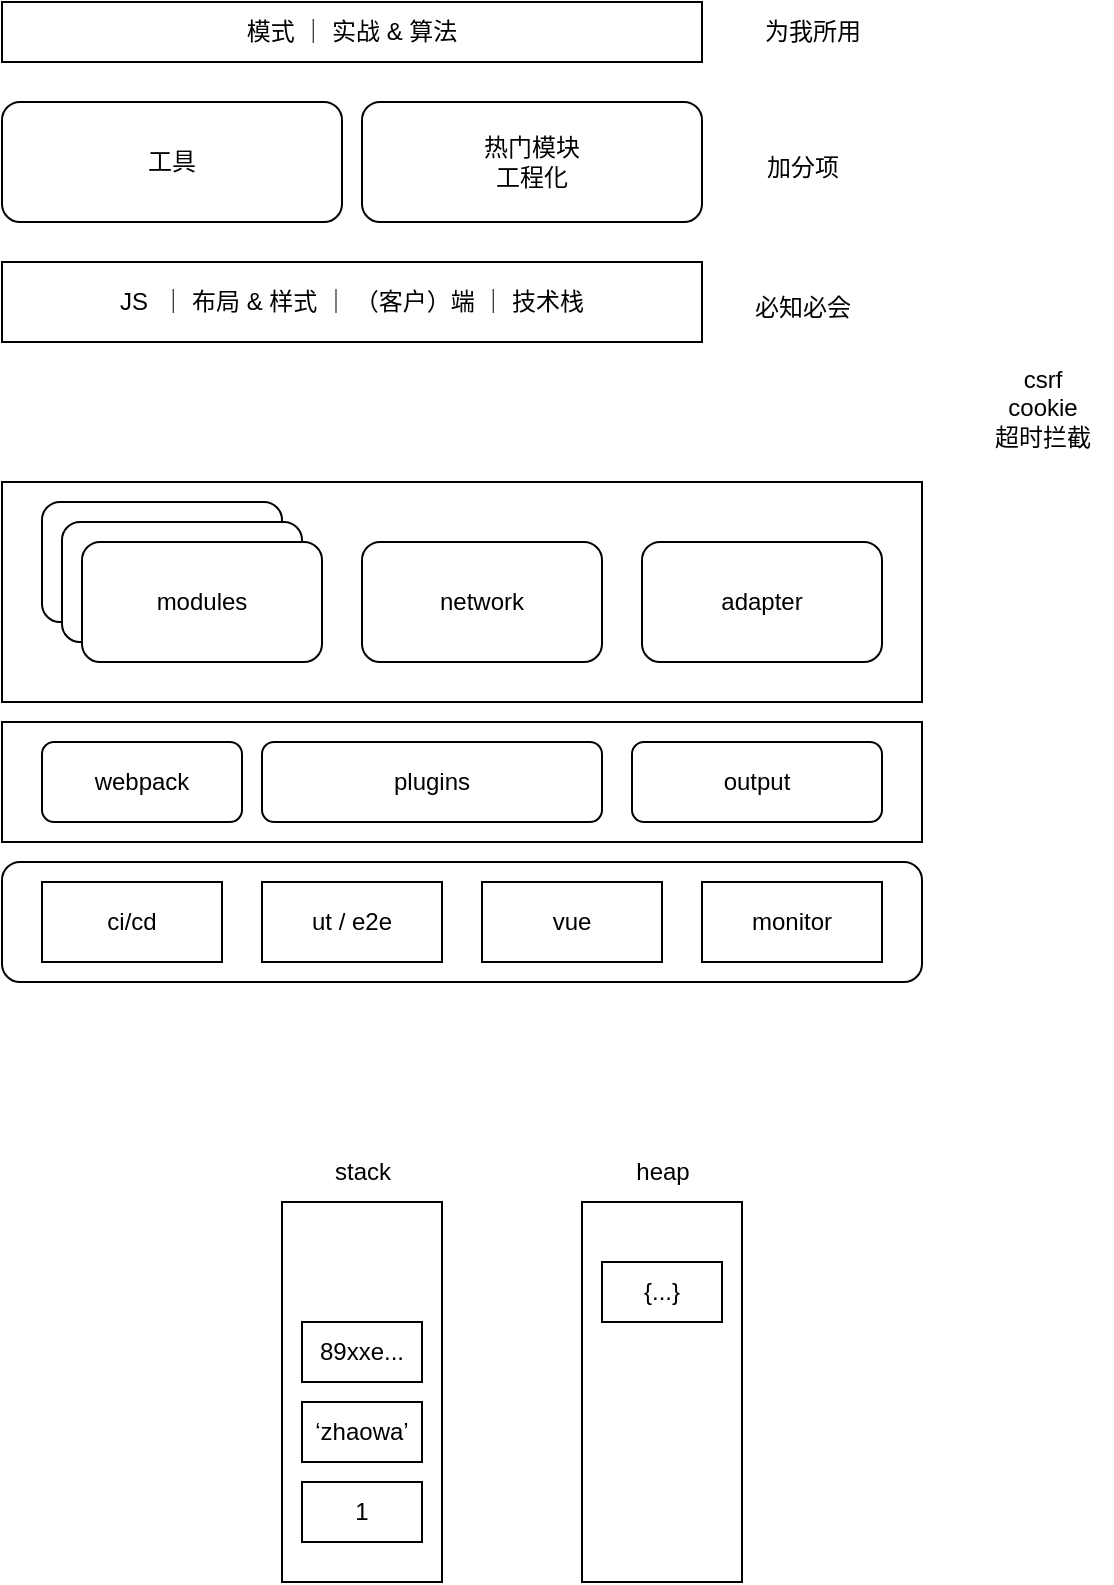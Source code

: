 <mxfile version="22.1.21" type="device">
  <diagram id="wvQ66U3HLiB5DhwhfSA0" name="Page-1">
    <mxGraphModel dx="880" dy="553" grid="1" gridSize="10" guides="1" tooltips="1" connect="1" arrows="1" fold="1" page="1" pageScale="1" pageWidth="827" pageHeight="1169" math="0" shadow="0">
      <root>
        <mxCell id="0" />
        <mxCell id="1" parent="0" />
        <mxCell id="oYaYnM5U1m6DCUof9Qit-1" value="JS&amp;nbsp; ｜ 布局 &amp;amp; 样式 ｜ （客户）端 ｜ 技术栈" style="rounded=0;whiteSpace=wrap;html=1;" vertex="1" parent="1">
          <mxGeometry x="90" y="170" width="350" height="40" as="geometry" />
        </mxCell>
        <mxCell id="oYaYnM5U1m6DCUof9Qit-2" value="必知必会" style="text;html=1;align=center;verticalAlign=middle;resizable=0;points=[];autosize=1;strokeColor=none;fillColor=none;" vertex="1" parent="1">
          <mxGeometry x="455" y="178" width="70" height="30" as="geometry" />
        </mxCell>
        <mxCell id="oYaYnM5U1m6DCUof9Qit-3" value="工具" style="rounded=1;whiteSpace=wrap;html=1;" vertex="1" parent="1">
          <mxGeometry x="90" y="90" width="170" height="60" as="geometry" />
        </mxCell>
        <mxCell id="oYaYnM5U1m6DCUof9Qit-4" value="热门模块&lt;br&gt;工程化" style="rounded=1;whiteSpace=wrap;html=1;" vertex="1" parent="1">
          <mxGeometry x="270" y="90" width="170" height="60" as="geometry" />
        </mxCell>
        <mxCell id="oYaYnM5U1m6DCUof9Qit-5" value="加分项" style="text;html=1;align=center;verticalAlign=middle;resizable=0;points=[];autosize=1;strokeColor=none;fillColor=none;" vertex="1" parent="1">
          <mxGeometry x="460" y="108" width="60" height="30" as="geometry" />
        </mxCell>
        <mxCell id="oYaYnM5U1m6DCUof9Qit-6" value="模式 ｜ 实战 &amp;amp; 算法" style="rounded=0;whiteSpace=wrap;html=1;" vertex="1" parent="1">
          <mxGeometry x="90" y="40" width="350" height="30" as="geometry" />
        </mxCell>
        <mxCell id="oYaYnM5U1m6DCUof9Qit-7" value="" style="rounded=1;whiteSpace=wrap;html=1;" vertex="1" parent="1">
          <mxGeometry x="90" y="470" width="460" height="60" as="geometry" />
        </mxCell>
        <mxCell id="oYaYnM5U1m6DCUof9Qit-8" value="ci/cd" style="rounded=0;whiteSpace=wrap;html=1;" vertex="1" parent="1">
          <mxGeometry x="110" y="480" width="90" height="40" as="geometry" />
        </mxCell>
        <mxCell id="oYaYnM5U1m6DCUof9Qit-9" value="ut / e2e" style="rounded=0;whiteSpace=wrap;html=1;" vertex="1" parent="1">
          <mxGeometry x="220" y="480" width="90" height="40" as="geometry" />
        </mxCell>
        <mxCell id="oYaYnM5U1m6DCUof9Qit-10" value="vue" style="rounded=0;whiteSpace=wrap;html=1;" vertex="1" parent="1">
          <mxGeometry x="330" y="480" width="90" height="40" as="geometry" />
        </mxCell>
        <mxCell id="oYaYnM5U1m6DCUof9Qit-11" value="monitor" style="rounded=0;whiteSpace=wrap;html=1;" vertex="1" parent="1">
          <mxGeometry x="440" y="480" width="90" height="40" as="geometry" />
        </mxCell>
        <mxCell id="oYaYnM5U1m6DCUof9Qit-12" value="" style="rounded=0;whiteSpace=wrap;html=1;" vertex="1" parent="1">
          <mxGeometry x="90" y="400" width="460" height="60" as="geometry" />
        </mxCell>
        <mxCell id="oYaYnM5U1m6DCUof9Qit-13" value="webpack" style="rounded=1;whiteSpace=wrap;html=1;" vertex="1" parent="1">
          <mxGeometry x="110" y="410" width="100" height="40" as="geometry" />
        </mxCell>
        <mxCell id="oYaYnM5U1m6DCUof9Qit-14" value="plugins" style="rounded=1;whiteSpace=wrap;html=1;" vertex="1" parent="1">
          <mxGeometry x="220" y="410" width="170" height="40" as="geometry" />
        </mxCell>
        <mxCell id="oYaYnM5U1m6DCUof9Qit-15" value="output" style="rounded=1;whiteSpace=wrap;html=1;" vertex="1" parent="1">
          <mxGeometry x="405" y="410" width="125" height="40" as="geometry" />
        </mxCell>
        <mxCell id="oYaYnM5U1m6DCUof9Qit-16" value="" style="rounded=0;whiteSpace=wrap;html=1;" vertex="1" parent="1">
          <mxGeometry x="90" y="280" width="460" height="110" as="geometry" />
        </mxCell>
        <mxCell id="oYaYnM5U1m6DCUof9Qit-17" value="" style="rounded=1;whiteSpace=wrap;html=1;" vertex="1" parent="1">
          <mxGeometry x="110" y="290" width="120" height="60" as="geometry" />
        </mxCell>
        <mxCell id="oYaYnM5U1m6DCUof9Qit-18" value="" style="rounded=1;whiteSpace=wrap;html=1;" vertex="1" parent="1">
          <mxGeometry x="120" y="300" width="120" height="60" as="geometry" />
        </mxCell>
        <mxCell id="oYaYnM5U1m6DCUof9Qit-19" value="modules" style="rounded=1;whiteSpace=wrap;html=1;" vertex="1" parent="1">
          <mxGeometry x="130" y="310" width="120" height="60" as="geometry" />
        </mxCell>
        <mxCell id="oYaYnM5U1m6DCUof9Qit-20" value="network" style="rounded=1;whiteSpace=wrap;html=1;" vertex="1" parent="1">
          <mxGeometry x="270" y="310" width="120" height="60" as="geometry" />
        </mxCell>
        <mxCell id="oYaYnM5U1m6DCUof9Qit-21" value="adapter" style="rounded=1;whiteSpace=wrap;html=1;" vertex="1" parent="1">
          <mxGeometry x="410" y="310" width="120" height="60" as="geometry" />
        </mxCell>
        <mxCell id="oYaYnM5U1m6DCUof9Qit-23" value="为我所用" style="text;html=1;align=center;verticalAlign=middle;resizable=0;points=[];autosize=1;strokeColor=none;fillColor=none;" vertex="1" parent="1">
          <mxGeometry x="460" y="40" width="70" height="30" as="geometry" />
        </mxCell>
        <mxCell id="oYaYnM5U1m6DCUof9Qit-24" value="csrf&lt;br&gt;cookie&lt;br&gt;超时拦截" style="text;html=1;align=center;verticalAlign=middle;resizable=0;points=[];autosize=1;strokeColor=none;fillColor=none;" vertex="1" parent="1">
          <mxGeometry x="575" y="213" width="70" height="60" as="geometry" />
        </mxCell>
        <mxCell id="oYaYnM5U1m6DCUof9Qit-25" value="" style="rounded=0;whiteSpace=wrap;html=1;" vertex="1" parent="1">
          <mxGeometry x="230" y="640" width="80" height="190" as="geometry" />
        </mxCell>
        <mxCell id="oYaYnM5U1m6DCUof9Qit-26" value="1" style="rounded=0;whiteSpace=wrap;html=1;" vertex="1" parent="1">
          <mxGeometry x="240" y="780" width="60" height="30" as="geometry" />
        </mxCell>
        <mxCell id="oYaYnM5U1m6DCUof9Qit-27" value="stack" style="text;html=1;align=center;verticalAlign=middle;resizable=0;points=[];autosize=1;strokeColor=none;fillColor=none;" vertex="1" parent="1">
          <mxGeometry x="245" y="610" width="50" height="30" as="geometry" />
        </mxCell>
        <mxCell id="oYaYnM5U1m6DCUof9Qit-28" value="‘zhaowa’" style="rounded=0;whiteSpace=wrap;html=1;" vertex="1" parent="1">
          <mxGeometry x="240" y="740" width="60" height="30" as="geometry" />
        </mxCell>
        <mxCell id="oYaYnM5U1m6DCUof9Qit-29" value="89xxe..." style="rounded=0;whiteSpace=wrap;html=1;" vertex="1" parent="1">
          <mxGeometry x="240" y="700" width="60" height="30" as="geometry" />
        </mxCell>
        <mxCell id="oYaYnM5U1m6DCUof9Qit-30" value="" style="rounded=0;whiteSpace=wrap;html=1;" vertex="1" parent="1">
          <mxGeometry x="380" y="640" width="80" height="190" as="geometry" />
        </mxCell>
        <mxCell id="oYaYnM5U1m6DCUof9Qit-31" value="{...}" style="rounded=0;whiteSpace=wrap;html=1;" vertex="1" parent="1">
          <mxGeometry x="390" y="670" width="60" height="30" as="geometry" />
        </mxCell>
        <mxCell id="oYaYnM5U1m6DCUof9Qit-32" value="heap" style="text;html=1;align=center;verticalAlign=middle;resizable=0;points=[];autosize=1;strokeColor=none;fillColor=none;" vertex="1" parent="1">
          <mxGeometry x="395" y="610" width="50" height="30" as="geometry" />
        </mxCell>
      </root>
    </mxGraphModel>
  </diagram>
</mxfile>
